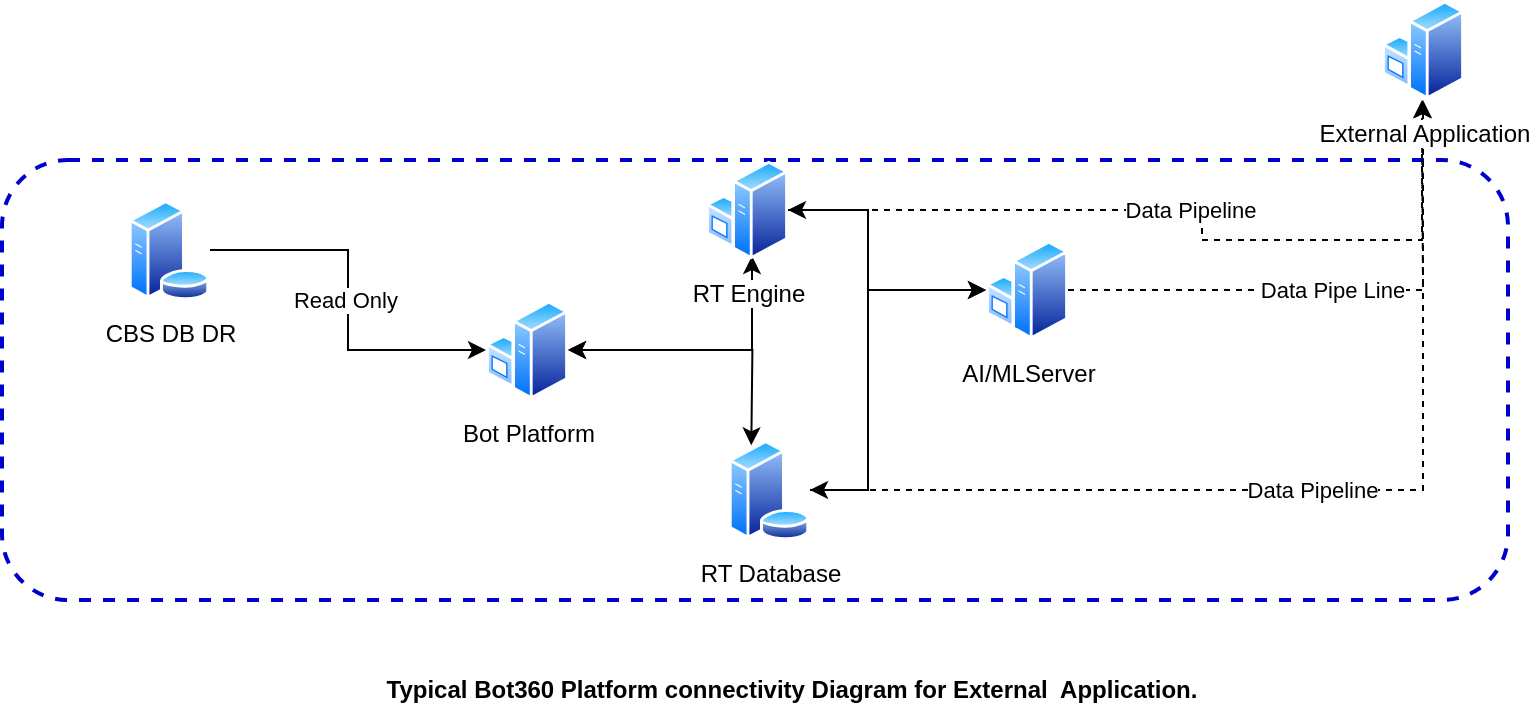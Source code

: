 <mxfile version="17.1.3" type="github" pages="3">
  <diagram id="qhNSA5AQumamjwS5QNUx" name="Page-1">
    <mxGraphModel dx="868" dy="425" grid="1" gridSize="10" guides="1" tooltips="1" connect="1" arrows="1" fold="1" page="1" pageScale="1" pageWidth="1169" pageHeight="827" math="0" shadow="0">
      <root>
        <mxCell id="0" />
        <mxCell id="1" parent="0" />
        <mxCell id="O6-tZXSZracFenEmCWTn-1" value="" style="rounded=1;whiteSpace=wrap;html=1;dashed=1;fillColor=none;fontColor=#0000CC;strokeColor=#0000CC;strokeWidth=2;" vertex="1" parent="1">
          <mxGeometry x="30" y="610" width="753" height="220" as="geometry" />
        </mxCell>
        <mxCell id="O6-tZXSZracFenEmCWTn-2" style="edgeStyle=orthogonalEdgeStyle;rounded=0;orthogonalLoop=1;jettySize=auto;html=1;startArrow=classic;startFill=1;" edge="1" parent="1" source="O6-tZXSZracFenEmCWTn-4">
          <mxGeometry relative="1" as="geometry">
            <Array as="points">
              <mxPoint x="405" y="705" />
              <mxPoint x="405" y="658" />
            </Array>
            <mxPoint x="405" y="658" as="targetPoint" />
          </mxGeometry>
        </mxCell>
        <mxCell id="O6-tZXSZracFenEmCWTn-3" style="edgeStyle=orthogonalEdgeStyle;rounded=0;orthogonalLoop=1;jettySize=auto;html=1;entryX=0.75;entryY=0;entryDx=0;entryDy=0;startArrow=classic;startFill=1;" edge="1" parent="1" source="O6-tZXSZracFenEmCWTn-4">
          <mxGeometry relative="1" as="geometry">
            <mxPoint x="404.652" y="752.629" as="targetPoint" />
          </mxGeometry>
        </mxCell>
        <mxCell id="O6-tZXSZracFenEmCWTn-4" value="Bot Platform" style="aspect=fixed;perimeter=ellipsePerimeter;html=1;align=center;shadow=0;dashed=0;spacingTop=3;image;image=img/lib/active_directory/windows_server.svg;" vertex="1" parent="1">
          <mxGeometry x="272" y="680" width="41" height="50" as="geometry" />
        </mxCell>
        <mxCell id="O6-tZXSZracFenEmCWTn-5" style="edgeStyle=orthogonalEdgeStyle;rounded=0;orthogonalLoop=1;jettySize=auto;html=1;startArrow=classic;startFill=1;entryX=0;entryY=0.5;entryDx=0;entryDy=0;" edge="1" parent="1" source="O6-tZXSZracFenEmCWTn-7" target="O6-tZXSZracFenEmCWTn-11">
          <mxGeometry relative="1" as="geometry">
            <mxPoint x="513" y="686" as="targetPoint" />
            <Array as="points">
              <mxPoint x="463" y="635" />
              <mxPoint x="463" y="675" />
            </Array>
          </mxGeometry>
        </mxCell>
        <mxCell id="O6-tZXSZracFenEmCWTn-6" value="Data Pipeline" style="edgeStyle=orthogonalEdgeStyle;rounded=0;orthogonalLoop=1;jettySize=auto;html=1;startArrow=none;startFill=0;endArrow=classic;endFill=1;dashed=1;" edge="1" parent="1" source="O6-tZXSZracFenEmCWTn-7" target="O6-tZXSZracFenEmCWTn-17">
          <mxGeometry relative="1" as="geometry">
            <Array as="points">
              <mxPoint x="630" y="635" />
              <mxPoint x="630" y="650" />
              <mxPoint x="740" y="650" />
            </Array>
            <mxPoint x="733" y="620" as="targetPoint" />
          </mxGeometry>
        </mxCell>
        <mxCell id="O6-tZXSZracFenEmCWTn-7" value="RT Engine" style="aspect=fixed;perimeter=ellipsePerimeter;html=1;align=center;shadow=0;dashed=0;spacingTop=3;image;image=img/lib/active_directory/windows_server.svg;" vertex="1" parent="1">
          <mxGeometry x="382" y="610" width="41" height="50" as="geometry" />
        </mxCell>
        <mxCell id="O6-tZXSZracFenEmCWTn-8" style="edgeStyle=orthogonalEdgeStyle;rounded=0;orthogonalLoop=1;jettySize=auto;html=1;entryX=1;entryY=0.5;entryDx=0;entryDy=0;startArrow=classic;startFill=1;" edge="1" parent="1" source="O6-tZXSZracFenEmCWTn-11" target="O6-tZXSZracFenEmCWTn-13">
          <mxGeometry relative="1" as="geometry">
            <Array as="points">
              <mxPoint x="463" y="675" />
              <mxPoint x="463" y="775" />
            </Array>
          </mxGeometry>
        </mxCell>
        <mxCell id="O6-tZXSZracFenEmCWTn-10" value="Data Pipe Line" style="edgeStyle=orthogonalEdgeStyle;rounded=0;orthogonalLoop=1;jettySize=auto;html=1;startArrow=none;startFill=0;endArrow=classic;endFill=1;dashed=1;" edge="1" parent="1" source="O6-tZXSZracFenEmCWTn-11">
          <mxGeometry relative="1" as="geometry">
            <mxPoint x="740" y="590" as="targetPoint" />
          </mxGeometry>
        </mxCell>
        <mxCell id="O6-tZXSZracFenEmCWTn-11" value="AI/MLServer" style="aspect=fixed;perimeter=ellipsePerimeter;html=1;align=center;shadow=0;dashed=0;spacingTop=3;image;image=img/lib/active_directory/windows_server.svg;" vertex="1" parent="1">
          <mxGeometry x="522" y="650" width="41" height="50" as="geometry" />
        </mxCell>
        <mxCell id="O6-tZXSZracFenEmCWTn-12" value="Data Pipeline" style="edgeStyle=orthogonalEdgeStyle;rounded=0;orthogonalLoop=1;jettySize=auto;html=1;startArrow=none;startFill=0;endArrow=classic;endFill=1;dashed=1;" edge="1" parent="1" source="O6-tZXSZracFenEmCWTn-13" target="O6-tZXSZracFenEmCWTn-17">
          <mxGeometry relative="1" as="geometry">
            <mxPoint x="733" y="620" as="targetPoint" />
          </mxGeometry>
        </mxCell>
        <mxCell id="O6-tZXSZracFenEmCWTn-13" value="RT Database" style="aspect=fixed;perimeter=ellipsePerimeter;html=1;align=center;shadow=0;dashed=0;spacingTop=3;image;image=img/lib/active_directory/database_server.svg;" vertex="1" parent="1">
          <mxGeometry x="393" y="750" width="41" height="50" as="geometry" />
        </mxCell>
        <mxCell id="O6-tZXSZracFenEmCWTn-14" value="Read Only&amp;nbsp;" style="edgeStyle=orthogonalEdgeStyle;rounded=0;orthogonalLoop=1;jettySize=auto;html=1;entryX=0;entryY=0.5;entryDx=0;entryDy=0;startArrow=none;startFill=0;endArrow=classic;endFill=1;" edge="1" parent="1" source="O6-tZXSZracFenEmCWTn-15" target="O6-tZXSZracFenEmCWTn-4">
          <mxGeometry relative="1" as="geometry" />
        </mxCell>
        <mxCell id="O6-tZXSZracFenEmCWTn-15" value="CBS DB DR" style="aspect=fixed;perimeter=ellipsePerimeter;html=1;align=center;shadow=0;dashed=0;spacingTop=3;image;image=img/lib/active_directory/database_server.svg;" vertex="1" parent="1">
          <mxGeometry x="93" y="630" width="41" height="50" as="geometry" />
        </mxCell>
        <mxCell id="O6-tZXSZracFenEmCWTn-17" value="External Application" style="aspect=fixed;perimeter=ellipsePerimeter;html=1;align=center;shadow=0;dashed=0;spacingTop=3;image;image=img/lib/active_directory/windows_server.svg;" vertex="1" parent="1">
          <mxGeometry x="720" y="530" width="41" height="50" as="geometry" />
        </mxCell>
        <mxCell id="y-7TdUnBuLiJdCnZaS8X-1" value="Typical Bot360 Platform connectivity Diagram for External&amp;nbsp; Application." style="text;html=1;strokeColor=none;fillColor=none;align=center;verticalAlign=middle;whiteSpace=wrap;rounded=0;labelBackgroundColor=none;fontColor=default;fontStyle=1" vertex="1" parent="1">
          <mxGeometry x="210" y="860" width="430" height="30" as="geometry" />
        </mxCell>
      </root>
    </mxGraphModel>
  </diagram>
  <diagram id="zPgXg40lDuvJu_M5fEc_" name="Page-2">
    <mxGraphModel dx="2190" dy="1327" grid="1" gridSize="10" guides="1" tooltips="1" connect="1" arrows="1" fold="1" page="1" pageScale="1" pageWidth="1169" pageHeight="827" math="0" shadow="0">
      <root>
        <mxCell id="yETqgvr8v1chTibNaoly-0" />
        <mxCell id="yETqgvr8v1chTibNaoly-1" parent="yETqgvr8v1chTibNaoly-0" />
        <mxCell id="E9669QNkdgdHQpvbw7Fb-34" value="" style="rounded=1;whiteSpace=wrap;html=1;dashed=1;fillColor=none;strokeColor=#3333FF;" vertex="1" parent="yETqgvr8v1chTibNaoly-1">
          <mxGeometry x="-1000" y="-810" width="930" height="790" as="geometry" />
        </mxCell>
        <mxCell id="E9669QNkdgdHQpvbw7Fb-33" value="" style="rounded=1;whiteSpace=wrap;html=1;dashed=1;fillColor=none;strokeColor=#00994D;" vertex="1" parent="yETqgvr8v1chTibNaoly-1">
          <mxGeometry x="-830" y="-360.5" width="680.9" height="305" as="geometry" />
        </mxCell>
        <mxCell id="E9669QNkdgdHQpvbw7Fb-29" value="WS bot" style="aspect=fixed;perimeter=ellipsePerimeter;html=1;align=center;shadow=0;dashed=0;spacingTop=3;image;image=img/lib/active_directory/windows_server.svg;" vertex="1" parent="yETqgvr8v1chTibNaoly-1">
          <mxGeometry x="-528.2" y="-758" width="49.2" height="60" as="geometry" />
        </mxCell>
        <mxCell id="E9669QNkdgdHQpvbw7Fb-17" style="edgeStyle=orthogonalEdgeStyle;rounded=0;orthogonalLoop=1;jettySize=auto;html=1;entryX=0.5;entryY=0;entryDx=0;entryDy=0;entryPerimeter=0;startArrow=classic;startFill=1;" edge="1" parent="yETqgvr8v1chTibNaoly-1" source="E9669QNkdgdHQpvbw7Fb-0" target="E9669QNkdgdHQpvbw7Fb-8">
          <mxGeometry relative="1" as="geometry" />
        </mxCell>
        <mxCell id="E9669QNkdgdHQpvbw7Fb-18" style="edgeStyle=orthogonalEdgeStyle;rounded=0;orthogonalLoop=1;jettySize=auto;html=1;startArrow=classic;startFill=1;" edge="1" parent="yETqgvr8v1chTibNaoly-1" source="E9669QNkdgdHQpvbw7Fb-0" target="E9669QNkdgdHQpvbw7Fb-13">
          <mxGeometry relative="1" as="geometry" />
        </mxCell>
        <mxCell id="E9669QNkdgdHQpvbw7Fb-0" value="OCR Bot client" style="aspect=fixed;perimeter=ellipsePerimeter;html=1;align=center;shadow=0;dashed=0;spacingTop=3;image;image=img/lib/active_directory/windows_server.svg;" vertex="1" parent="yETqgvr8v1chTibNaoly-1">
          <mxGeometry x="-510" y="-355.8" width="71" height="86.58" as="geometry" />
        </mxCell>
        <mxCell id="E9669QNkdgdHQpvbw7Fb-8" value="S3 bucket" style="sketch=0;points=[[0,0,0],[0.25,0,0],[0.5,0,0],[0.75,0,0],[1,0,0],[0,1,0],[0.25,1,0],[0.5,1,0],[0.75,1,0],[1,1,0],[0,0.25,0],[0,0.5,0],[0,0.75,0],[1,0.25,0],[1,0.5,0],[1,0.75,0]];outlineConnect=0;fontColor=#232F3E;gradientColor=#60A337;gradientDirection=north;fillColor=#277116;strokeColor=#ffffff;dashed=0;verticalLabelPosition=bottom;verticalAlign=top;align=center;html=1;fontSize=12;fontStyle=0;aspect=fixed;shape=mxgraph.aws4.resourceIcon;resIcon=mxgraph.aws4.s3;" vertex="1" parent="yETqgvr8v1chTibNaoly-1">
          <mxGeometry x="-490" y="-200" width="60" height="60" as="geometry" />
        </mxCell>
        <mxCell id="E9669QNkdgdHQpvbw7Fb-14" style="edgeStyle=orthogonalEdgeStyle;rounded=0;orthogonalLoop=1;jettySize=auto;html=1;entryX=0;entryY=0.5;entryDx=0;entryDy=0;entryPerimeter=0;" edge="1" parent="yETqgvr8v1chTibNaoly-1" source="E9669QNkdgdHQpvbw7Fb-9" target="E9669QNkdgdHQpvbw7Fb-8">
          <mxGeometry relative="1" as="geometry" />
        </mxCell>
        <mxCell id="E9669QNkdgdHQpvbw7Fb-9" value="Lambda for hosting UI" style="sketch=0;points=[[0,0,0],[0.25,0,0],[0.5,0,0],[0.75,0,0],[1,0,0],[0,1,0],[0.25,1,0],[0.5,1,0],[0.75,1,0],[1,1,0],[0,0.25,0],[0,0.5,0],[0,0.75,0],[1,0.25,0],[1,0.5,0],[1,0.75,0]];outlineConnect=0;fontColor=#232F3E;gradientColor=#F78E04;gradientDirection=north;fillColor=#D05C17;strokeColor=#ffffff;dashed=0;verticalLabelPosition=bottom;verticalAlign=top;align=center;html=1;fontSize=12;fontStyle=0;aspect=fixed;shape=mxgraph.aws4.resourceIcon;resIcon=mxgraph.aws4.lambda;" vertex="1" parent="yETqgvr8v1chTibNaoly-1">
          <mxGeometry x="-660" y="-207" width="67" height="67" as="geometry" />
        </mxCell>
        <mxCell id="E9669QNkdgdHQpvbw7Fb-11" value="User drops bulk files&amp;nbsp;" style="aspect=fixed;perimeter=ellipsePerimeter;html=1;align=center;shadow=0;dashed=0;spacingTop=3;image;image=img/lib/active_directory/user_accounts.svg;" vertex="1" parent="yETqgvr8v1chTibNaoly-1">
          <mxGeometry x="-940" y="-255.5" width="50" height="48.5" as="geometry" />
        </mxCell>
        <mxCell id="E9669QNkdgdHQpvbw7Fb-13" value="Mapping DB" style="sketch=0;aspect=fixed;html=1;points=[];align=center;image;fontSize=12;image=img/lib/mscae/Azure_Database_for_PostgreSQL_servers.svg;" vertex="1" parent="yETqgvr8v1chTibNaoly-1">
          <mxGeometry x="-320" y="-304" width="45.6" height="60" as="geometry" />
        </mxCell>
        <mxCell id="E9669QNkdgdHQpvbw7Fb-16" style="edgeStyle=orthogonalEdgeStyle;rounded=0;orthogonalLoop=1;jettySize=auto;html=1;entryX=0;entryY=0.5;entryDx=0;entryDy=0;entryPerimeter=0;" edge="1" parent="yETqgvr8v1chTibNaoly-1" source="E9669QNkdgdHQpvbw7Fb-15" target="E9669QNkdgdHQpvbw7Fb-9">
          <mxGeometry relative="1" as="geometry" />
        </mxCell>
        <mxCell id="E9669QNkdgdHQpvbw7Fb-15" value="UI" style="rounded=1;whiteSpace=wrap;html=1;fillColor=#dae8fc;strokeColor=#6c8ebf;" vertex="1" parent="yETqgvr8v1chTibNaoly-1">
          <mxGeometry x="-820" y="-298" width="50" height="180" as="geometry" />
        </mxCell>
        <mxCell id="E9669QNkdgdHQpvbw7Fb-20" style="edgeStyle=orthogonalEdgeStyle;rounded=0;orthogonalLoop=1;jettySize=auto;html=1;startArrow=classic;startFill=1;" edge="1" parent="yETqgvr8v1chTibNaoly-1" source="E9669QNkdgdHQpvbw7Fb-19" target="E9669QNkdgdHQpvbw7Fb-0">
          <mxGeometry relative="1" as="geometry">
            <Array as="points">
              <mxPoint x="-560" y="-479" />
              <mxPoint x="-560" y="-312" />
            </Array>
          </mxGeometry>
        </mxCell>
        <mxCell id="E9669QNkdgdHQpvbw7Fb-24" style="edgeStyle=orthogonalEdgeStyle;rounded=0;orthogonalLoop=1;jettySize=auto;html=1;entryX=0;entryY=0.75;entryDx=0;entryDy=0;startArrow=classic;startFill=1;dashed=1;" edge="1" parent="yETqgvr8v1chTibNaoly-1" source="E9669QNkdgdHQpvbw7Fb-19" target="E9669QNkdgdHQpvbw7Fb-22">
          <mxGeometry relative="1" as="geometry">
            <Array as="points">
              <mxPoint x="-377" y="-479" />
            </Array>
          </mxGeometry>
        </mxCell>
        <mxCell id="E9669QNkdgdHQpvbw7Fb-25" style="edgeStyle=orthogonalEdgeStyle;rounded=0;orthogonalLoop=1;jettySize=auto;html=1;dashed=1;startArrow=classic;startFill=1;" edge="1" parent="yETqgvr8v1chTibNaoly-1" source="E9669QNkdgdHQpvbw7Fb-19" target="E9669QNkdgdHQpvbw7Fb-23">
          <mxGeometry relative="1" as="geometry">
            <Array as="points">
              <mxPoint x="-515" y="-479" />
            </Array>
          </mxGeometry>
        </mxCell>
        <mxCell id="E9669QNkdgdHQpvbw7Fb-19" value="Bot360 Platform&amp;nbsp;" style="aspect=fixed;perimeter=ellipsePerimeter;html=1;align=center;shadow=0;dashed=0;spacingTop=3;image;image=img/lib/active_directory/windows_server.svg;" vertex="1" parent="yETqgvr8v1chTibNaoly-1">
          <mxGeometry x="-820" y="-528" width="81" height="98.78" as="geometry" />
        </mxCell>
        <mxCell id="E9669QNkdgdHQpvbw7Fb-21" value="Monitoring All the Bots" style="aspect=fixed;perimeter=ellipsePerimeter;html=1;align=center;shadow=0;dashed=0;spacingTop=3;image;image=img/lib/active_directory/user_accounts.svg;" vertex="1" parent="yETqgvr8v1chTibNaoly-1">
          <mxGeometry x="-940" y="-502.86" width="50" height="48.5" as="geometry" />
        </mxCell>
        <mxCell id="E9669QNkdgdHQpvbw7Fb-22" value="ETL Bot" style="aspect=fixed;perimeter=ellipsePerimeter;html=1;align=center;shadow=0;dashed=0;spacingTop=3;image;image=img/lib/active_directory/windows_server.svg;" vertex="1" parent="yETqgvr8v1chTibNaoly-1">
          <mxGeometry x="-380" y="-518" width="49.2" height="60" as="geometry" />
        </mxCell>
        <mxCell id="E9669QNkdgdHQpvbw7Fb-26" value="ETL Bot" style="aspect=fixed;perimeter=ellipsePerimeter;html=1;align=center;shadow=0;dashed=0;spacingTop=3;image;image=img/lib/active_directory/windows_server.svg;" vertex="1" parent="yETqgvr8v1chTibNaoly-1">
          <mxGeometry x="-280" y="-478" width="49.2" height="60" as="geometry" />
        </mxCell>
        <mxCell id="E9669QNkdgdHQpvbw7Fb-23" value="WS bot" style="aspect=fixed;perimeter=ellipsePerimeter;html=1;align=center;shadow=0;dashed=0;spacingTop=3;image;image=img/lib/active_directory/windows_server.svg;" vertex="1" parent="yETqgvr8v1chTibNaoly-1">
          <mxGeometry x="-578.2" y="-708" width="49.2" height="60" as="geometry" />
        </mxCell>
        <mxCell id="E9669QNkdgdHQpvbw7Fb-27" value="ETL Bot" style="aspect=fixed;perimeter=ellipsePerimeter;html=1;align=center;shadow=0;dashed=0;spacingTop=3;image;image=img/lib/active_directory/windows_server.svg;" vertex="1" parent="yETqgvr8v1chTibNaoly-1">
          <mxGeometry x="-300" y="-578" width="49.2" height="60" as="geometry" />
        </mxCell>
        <mxCell id="E9669QNkdgdHQpvbw7Fb-28" value="WS Bot" style="aspect=fixed;perimeter=ellipsePerimeter;html=1;align=center;shadow=0;dashed=0;spacingTop=3;image;image=img/lib/active_directory/windows_server.svg;" vertex="1" parent="yETqgvr8v1chTibNaoly-1">
          <mxGeometry x="-488.2" y="-698" width="49.2" height="60" as="geometry" />
        </mxCell>
        <mxCell id="E9669QNkdgdHQpvbw7Fb-31" value="" style="ellipse;whiteSpace=wrap;html=1;aspect=fixed;dashed=1;fillColor=none;" vertex="1" parent="yETqgvr8v1chTibNaoly-1">
          <mxGeometry x="-390.4" y="-603" width="230" height="230" as="geometry" />
        </mxCell>
        <mxCell id="E9669QNkdgdHQpvbw7Fb-32" value="" style="ellipse;whiteSpace=wrap;html=1;aspect=fixed;dashed=1;fillColor=none;" vertex="1" parent="yETqgvr8v1chTibNaoly-1">
          <mxGeometry x="-630" y="-798" width="230" height="230" as="geometry" />
        </mxCell>
        <mxCell id="E9669QNkdgdHQpvbw7Fb-37" value="&lt;span style=&quot;color: rgb(0, 0, 0); font-family: helvetica; font-size: 12px; font-style: normal; letter-spacing: normal; text-align: center; text-indent: 0px; text-transform: none; word-spacing: 0px;&quot;&gt;OCR BOTs Bot360&lt;/span&gt;" style="text;whiteSpace=wrap;html=1;labelBackgroundColor=none;fillColor=#dae8fc;strokeColor=#6c8ebf;fontStyle=1" vertex="1" parent="yETqgvr8v1chTibNaoly-1">
          <mxGeometry x="-320" y="-360.5" width="150" height="30" as="geometry" />
        </mxCell>
        <mxCell id="rKQ5PaO9elbNFviSSLdn-0" value="BOT360 PLATFORM ECHOSYSTEM" style="text;html=1;strokeColor=#6c8ebf;fillColor=#dae8fc;align=center;verticalAlign=middle;whiteSpace=wrap;rounded=0;labelBackgroundColor=none;fontStyle=1" vertex="1" parent="yETqgvr8v1chTibNaoly-1">
          <mxGeometry x="-450" y="-810" width="219.2" height="30" as="geometry" />
        </mxCell>
        <mxCell id="wBbMUS5wcUaw9rkOktga-0" value="Typical Bot360 Platform Echo system for OCR Bot usage." style="text;html=1;strokeColor=none;fillColor=none;align=center;verticalAlign=middle;whiteSpace=wrap;rounded=0;labelBackgroundColor=none;fontColor=default;fontStyle=1;fontSize=14;horizontal=1;" vertex="1" parent="yETqgvr8v1chTibNaoly-1">
          <mxGeometry x="-730.55" y="-40" width="431.1" height="30" as="geometry" />
        </mxCell>
      </root>
    </mxGraphModel>
  </diagram>
  <diagram id="eR1t0O4vUWzWHKB2vP7j" name="OCR Flowdiagram">
    <mxGraphModel dx="868" dy="425" grid="1" gridSize="10" guides="1" tooltips="1" connect="1" arrows="1" fold="1" page="1" pageScale="1" pageWidth="1169" pageHeight="827" math="0" shadow="0">
      <root>
        <mxCell id="FHJorAnSt3ftcTLjerNd-0" />
        <mxCell id="FHJorAnSt3ftcTLjerNd-1" parent="FHJorAnSt3ftcTLjerNd-0" />
        <mxCell id="FHJorAnSt3ftcTLjerNd-4" style="edgeStyle=orthogonalEdgeStyle;orthogonalLoop=1;jettySize=auto;html=1;entryX=0.5;entryY=0;entryDx=0;entryDy=0;startArrow=none;startFill=0;" edge="1" parent="FHJorAnSt3ftcTLjerNd-1" source="FHJorAnSt3ftcTLjerNd-2" target="FHJorAnSt3ftcTLjerNd-3">
          <mxGeometry relative="1" as="geometry" />
        </mxCell>
        <mxCell id="FHJorAnSt3ftcTLjerNd-2" value="OCR Bot will check pdf/jpeg in folder/S3 bucket" style="whiteSpace=wrap;html=1;" vertex="1" parent="FHJorAnSt3ftcTLjerNd-1">
          <mxGeometry x="320" y="120" width="120" height="60" as="geometry" />
        </mxCell>
        <mxCell id="FHJorAnSt3ftcTLjerNd-10" value="No" style="edgeStyle=orthogonalEdgeStyle;orthogonalLoop=1;jettySize=auto;html=1;entryX=0.5;entryY=0;entryDx=0;entryDy=0;startArrow=none;startFill=0;" edge="1" parent="FHJorAnSt3ftcTLjerNd-1" source="FHJorAnSt3ftcTLjerNd-3" target="FHJorAnSt3ftcTLjerNd-7">
          <mxGeometry relative="1" as="geometry" />
        </mxCell>
        <mxCell id="FHJorAnSt3ftcTLjerNd-16" value="yes" style="edgeStyle=orthogonalEdgeStyle;orthogonalLoop=1;jettySize=auto;html=1;startArrow=none;startFill=0;entryX=1;entryY=0.5;entryDx=0;entryDy=0;exitX=1;exitY=0.5;exitDx=0;exitDy=0;" edge="1" parent="FHJorAnSt3ftcTLjerNd-1" source="FHJorAnSt3ftcTLjerNd-3" target="FHJorAnSt3ftcTLjerNd-2">
          <mxGeometry relative="1" as="geometry">
            <mxPoint x="520" y="280" as="targetPoint" />
            <Array as="points">
              <mxPoint x="540" y="285" />
              <mxPoint x="540" y="150" />
            </Array>
          </mxGeometry>
        </mxCell>
        <mxCell id="FHJorAnSt3ftcTLjerNd-3" value="File is already processed&amp;nbsp;" style="rhombus;whiteSpace=wrap;html=1;" vertex="1" parent="FHJorAnSt3ftcTLjerNd-1">
          <mxGeometry x="320" y="230" width="120" height="100" as="geometry" />
        </mxCell>
        <mxCell id="FHJorAnSt3ftcTLjerNd-15" value="yes" style="edgeStyle=orthogonalEdgeStyle;orthogonalLoop=1;jettySize=auto;html=1;entryX=0.5;entryY=0;entryDx=0;entryDy=0;startArrow=none;startFill=0;" edge="1" parent="FHJorAnSt3ftcTLjerNd-1" source="FHJorAnSt3ftcTLjerNd-7" target="FHJorAnSt3ftcTLjerNd-11">
          <mxGeometry relative="1" as="geometry" />
        </mxCell>
        <mxCell id="FHJorAnSt3ftcTLjerNd-17" value="no" style="edgeStyle=orthogonalEdgeStyle;curved=0;rounded=1;sketch=0;orthogonalLoop=1;jettySize=auto;html=1;fontColor=#5C5C5C;strokeColor=#006658;fillColor=#21C0A5;entryX=0.5;entryY=1;entryDx=0;entryDy=0;" edge="1" parent="FHJorAnSt3ftcTLjerNd-1" source="FHJorAnSt3ftcTLjerNd-7" target="FHJorAnSt3ftcTLjerNd-18">
          <mxGeometry relative="1" as="geometry">
            <mxPoint x="540" y="360" as="targetPoint" />
          </mxGeometry>
        </mxCell>
        <mxCell id="FHJorAnSt3ftcTLjerNd-7" value="check pdf in Template format" style="rhombus;whiteSpace=wrap;html=1;" vertex="1" parent="FHJorAnSt3ftcTLjerNd-1">
          <mxGeometry x="310" y="380" width="135" height="100" as="geometry" />
        </mxCell>
        <mxCell id="FHJorAnSt3ftcTLjerNd-14" value="yes" style="edgeStyle=orthogonalEdgeStyle;orthogonalLoop=1;jettySize=auto;html=1;entryX=0.5;entryY=0;entryDx=0;entryDy=0;startArrow=none;startFill=0;" edge="1" parent="FHJorAnSt3ftcTLjerNd-1" source="FHJorAnSt3ftcTLjerNd-11" target="FHJorAnSt3ftcTLjerNd-12">
          <mxGeometry relative="1" as="geometry" />
        </mxCell>
        <mxCell id="FHJorAnSt3ftcTLjerNd-21" value="no" style="edgeStyle=orthogonalEdgeStyle;curved=0;rounded=1;sketch=0;orthogonalLoop=1;jettySize=auto;html=1;entryX=0.5;entryY=1;entryDx=0;entryDy=0;fontColor=#5C5C5C;strokeColor=#006658;fillColor=#21C0A5;" edge="1" parent="FHJorAnSt3ftcTLjerNd-1" source="FHJorAnSt3ftcTLjerNd-11" target="FHJorAnSt3ftcTLjerNd-18">
          <mxGeometry relative="1" as="geometry" />
        </mxCell>
        <mxCell id="FHJorAnSt3ftcTLjerNd-11" value="Check Tables are in asper format." style="rhombus;whiteSpace=wrap;html=1;" vertex="1" parent="FHJorAnSt3ftcTLjerNd-1">
          <mxGeometry x="315" y="530" width="130" height="90" as="geometry" />
        </mxCell>
        <mxCell id="FHJorAnSt3ftcTLjerNd-13" value="Check for new files" style="edgeStyle=orthogonalEdgeStyle;orthogonalLoop=1;jettySize=auto;html=1;entryX=0;entryY=0.5;entryDx=0;entryDy=0;startArrow=none;startFill=0;" edge="1" parent="FHJorAnSt3ftcTLjerNd-1" source="FHJorAnSt3ftcTLjerNd-12" target="FHJorAnSt3ftcTLjerNd-2">
          <mxGeometry relative="1" as="geometry">
            <Array as="points">
              <mxPoint x="230" y="700" />
              <mxPoint x="230" y="150" />
            </Array>
          </mxGeometry>
        </mxCell>
        <mxCell id="FHJorAnSt3ftcTLjerNd-12" value="Extract the data and&amp;nbsp; map it in DB" style="whiteSpace=wrap;html=1;" vertex="1" parent="FHJorAnSt3ftcTLjerNd-1">
          <mxGeometry x="320" y="670" width="120" height="60" as="geometry" />
        </mxCell>
        <mxCell id="FHJorAnSt3ftcTLjerNd-19" value="check for next files" style="edgeStyle=orthogonalEdgeStyle;curved=0;rounded=1;sketch=0;orthogonalLoop=1;jettySize=auto;html=1;entryX=1;entryY=0.5;entryDx=0;entryDy=0;fontColor=#5C5C5C;strokeColor=#006658;fillColor=#21C0A5;" edge="1" parent="FHJorAnSt3ftcTLjerNd-1" source="FHJorAnSt3ftcTLjerNd-18" target="FHJorAnSt3ftcTLjerNd-2">
          <mxGeometry relative="1" as="geometry">
            <Array as="points">
              <mxPoint x="680" y="150" />
            </Array>
          </mxGeometry>
        </mxCell>
        <mxCell id="FHJorAnSt3ftcTLjerNd-18" value="Move this file to wrong pdf folder" style="rounded=1;whiteSpace=wrap;html=1;sketch=0;" vertex="1" parent="FHJorAnSt3ftcTLjerNd-1">
          <mxGeometry x="630" y="290" width="120" height="60" as="geometry" />
        </mxCell>
        <mxCell id="FHJorAnSt3ftcTLjerNd-20" value="Move this to processed folder" style="rounded=1;whiteSpace=wrap;html=1;sketch=0;" vertex="1" parent="FHJorAnSt3ftcTLjerNd-1">
          <mxGeometry x="480" y="190" width="120" height="60" as="geometry" />
        </mxCell>
        <mxCell id="FHJorAnSt3ftcTLjerNd-22" value="&lt;b&gt;OCR BOT TYPICAL FLOW DIAGRAM&lt;/b&gt;" style="text;html=1;strokeColor=none;fillColor=none;align=center;verticalAlign=middle;whiteSpace=wrap;rounded=0;sketch=0;fontColor=#5C5C5C;" vertex="1" parent="FHJorAnSt3ftcTLjerNd-1">
          <mxGeometry x="270" y="770" width="250" height="30" as="geometry" />
        </mxCell>
      </root>
    </mxGraphModel>
  </diagram>
</mxfile>
